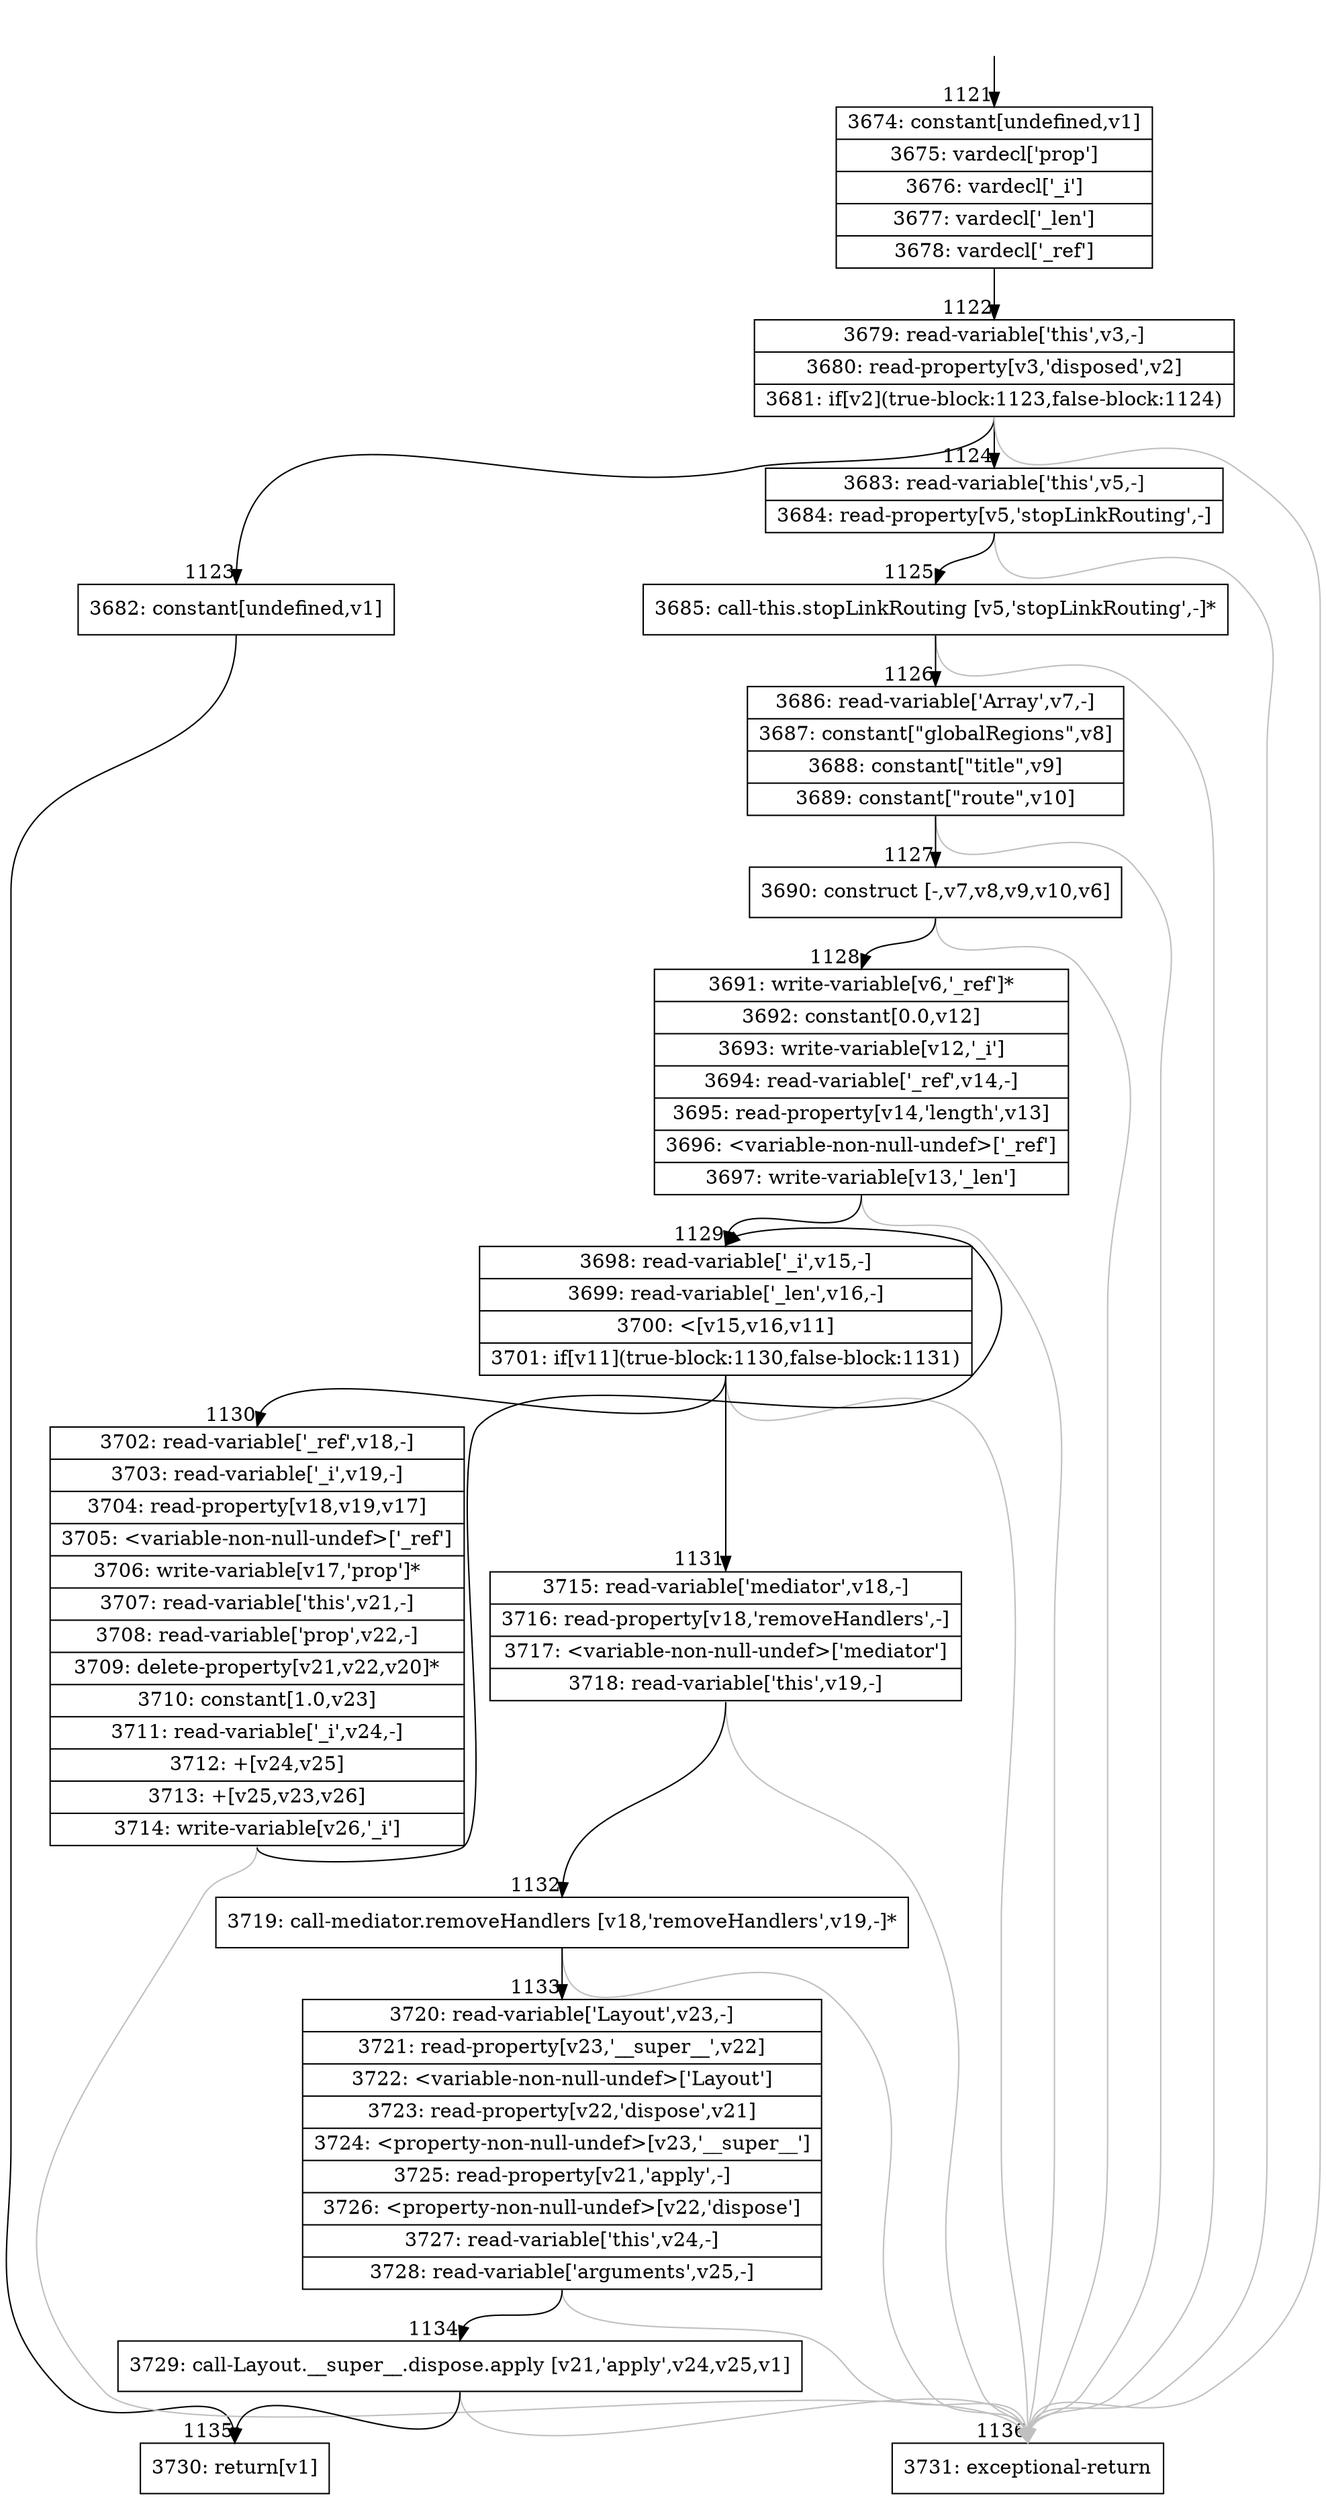 digraph {
rankdir="TD"
BB_entry99[shape=none,label=""];
BB_entry99 -> BB1121 [tailport=s, headport=n, headlabel="    1121"]
BB1121 [shape=record label="{3674: constant[undefined,v1]|3675: vardecl['prop']|3676: vardecl['_i']|3677: vardecl['_len']|3678: vardecl['_ref']}" ] 
BB1121 -> BB1122 [tailport=s, headport=n, headlabel="      1122"]
BB1122 [shape=record label="{3679: read-variable['this',v3,-]|3680: read-property[v3,'disposed',v2]|3681: if[v2](true-block:1123,false-block:1124)}" ] 
BB1122 -> BB1123 [tailport=s, headport=n, headlabel="      1123"]
BB1122 -> BB1124 [tailport=s, headport=n, headlabel="      1124"]
BB1122 -> BB1136 [tailport=s, headport=n, color=gray, headlabel="      1136"]
BB1123 [shape=record label="{3682: constant[undefined,v1]}" ] 
BB1123 -> BB1135 [tailport=s, headport=n, headlabel="      1135"]
BB1124 [shape=record label="{3683: read-variable['this',v5,-]|3684: read-property[v5,'stopLinkRouting',-]}" ] 
BB1124 -> BB1125 [tailport=s, headport=n, headlabel="      1125"]
BB1124 -> BB1136 [tailport=s, headport=n, color=gray]
BB1125 [shape=record label="{3685: call-this.stopLinkRouting [v5,'stopLinkRouting',-]*}" ] 
BB1125 -> BB1126 [tailport=s, headport=n, headlabel="      1126"]
BB1125 -> BB1136 [tailport=s, headport=n, color=gray]
BB1126 [shape=record label="{3686: read-variable['Array',v7,-]|3687: constant[\"globalRegions\",v8]|3688: constant[\"title\",v9]|3689: constant[\"route\",v10]}" ] 
BB1126 -> BB1127 [tailport=s, headport=n, headlabel="      1127"]
BB1126 -> BB1136 [tailport=s, headport=n, color=gray]
BB1127 [shape=record label="{3690: construct [-,v7,v8,v9,v10,v6]}" ] 
BB1127 -> BB1128 [tailport=s, headport=n, headlabel="      1128"]
BB1127 -> BB1136 [tailport=s, headport=n, color=gray]
BB1128 [shape=record label="{3691: write-variable[v6,'_ref']*|3692: constant[0.0,v12]|3693: write-variable[v12,'_i']|3694: read-variable['_ref',v14,-]|3695: read-property[v14,'length',v13]|3696: \<variable-non-null-undef\>['_ref']|3697: write-variable[v13,'_len']}" ] 
BB1128 -> BB1129 [tailport=s, headport=n, headlabel="      1129"]
BB1128 -> BB1136 [tailport=s, headport=n, color=gray]
BB1129 [shape=record label="{3698: read-variable['_i',v15,-]|3699: read-variable['_len',v16,-]|3700: \<[v15,v16,v11]|3701: if[v11](true-block:1130,false-block:1131)}" ] 
BB1129 -> BB1130 [tailport=s, headport=n, headlabel="      1130"]
BB1129 -> BB1131 [tailport=s, headport=n, headlabel="      1131"]
BB1129 -> BB1136 [tailport=s, headport=n, color=gray]
BB1130 [shape=record label="{3702: read-variable['_ref',v18,-]|3703: read-variable['_i',v19,-]|3704: read-property[v18,v19,v17]|3705: \<variable-non-null-undef\>['_ref']|3706: write-variable[v17,'prop']*|3707: read-variable['this',v21,-]|3708: read-variable['prop',v22,-]|3709: delete-property[v21,v22,v20]*|3710: constant[1.0,v23]|3711: read-variable['_i',v24,-]|3712: +[v24,v25]|3713: +[v25,v23,v26]|3714: write-variable[v26,'_i']}" ] 
BB1130 -> BB1129 [tailport=s, headport=n]
BB1130 -> BB1136 [tailport=s, headport=n, color=gray]
BB1131 [shape=record label="{3715: read-variable['mediator',v18,-]|3716: read-property[v18,'removeHandlers',-]|3717: \<variable-non-null-undef\>['mediator']|3718: read-variable['this',v19,-]}" ] 
BB1131 -> BB1132 [tailport=s, headport=n, headlabel="      1132"]
BB1131 -> BB1136 [tailport=s, headport=n, color=gray]
BB1132 [shape=record label="{3719: call-mediator.removeHandlers [v18,'removeHandlers',v19,-]*}" ] 
BB1132 -> BB1133 [tailport=s, headport=n, headlabel="      1133"]
BB1132 -> BB1136 [tailport=s, headport=n, color=gray]
BB1133 [shape=record label="{3720: read-variable['Layout',v23,-]|3721: read-property[v23,'__super__',v22]|3722: \<variable-non-null-undef\>['Layout']|3723: read-property[v22,'dispose',v21]|3724: \<property-non-null-undef\>[v23,'__super__']|3725: read-property[v21,'apply',-]|3726: \<property-non-null-undef\>[v22,'dispose']|3727: read-variable['this',v24,-]|3728: read-variable['arguments',v25,-]}" ] 
BB1133 -> BB1134 [tailport=s, headport=n, headlabel="      1134"]
BB1133 -> BB1136 [tailport=s, headport=n, color=gray]
BB1134 [shape=record label="{3729: call-Layout.__super__.dispose.apply [v21,'apply',v24,v25,v1]}" ] 
BB1134 -> BB1135 [tailport=s, headport=n]
BB1134 -> BB1136 [tailport=s, headport=n, color=gray]
BB1135 [shape=record label="{3730: return[v1]}" ] 
BB1136 [shape=record label="{3731: exceptional-return}" ] 
//#$~ 1047
}
